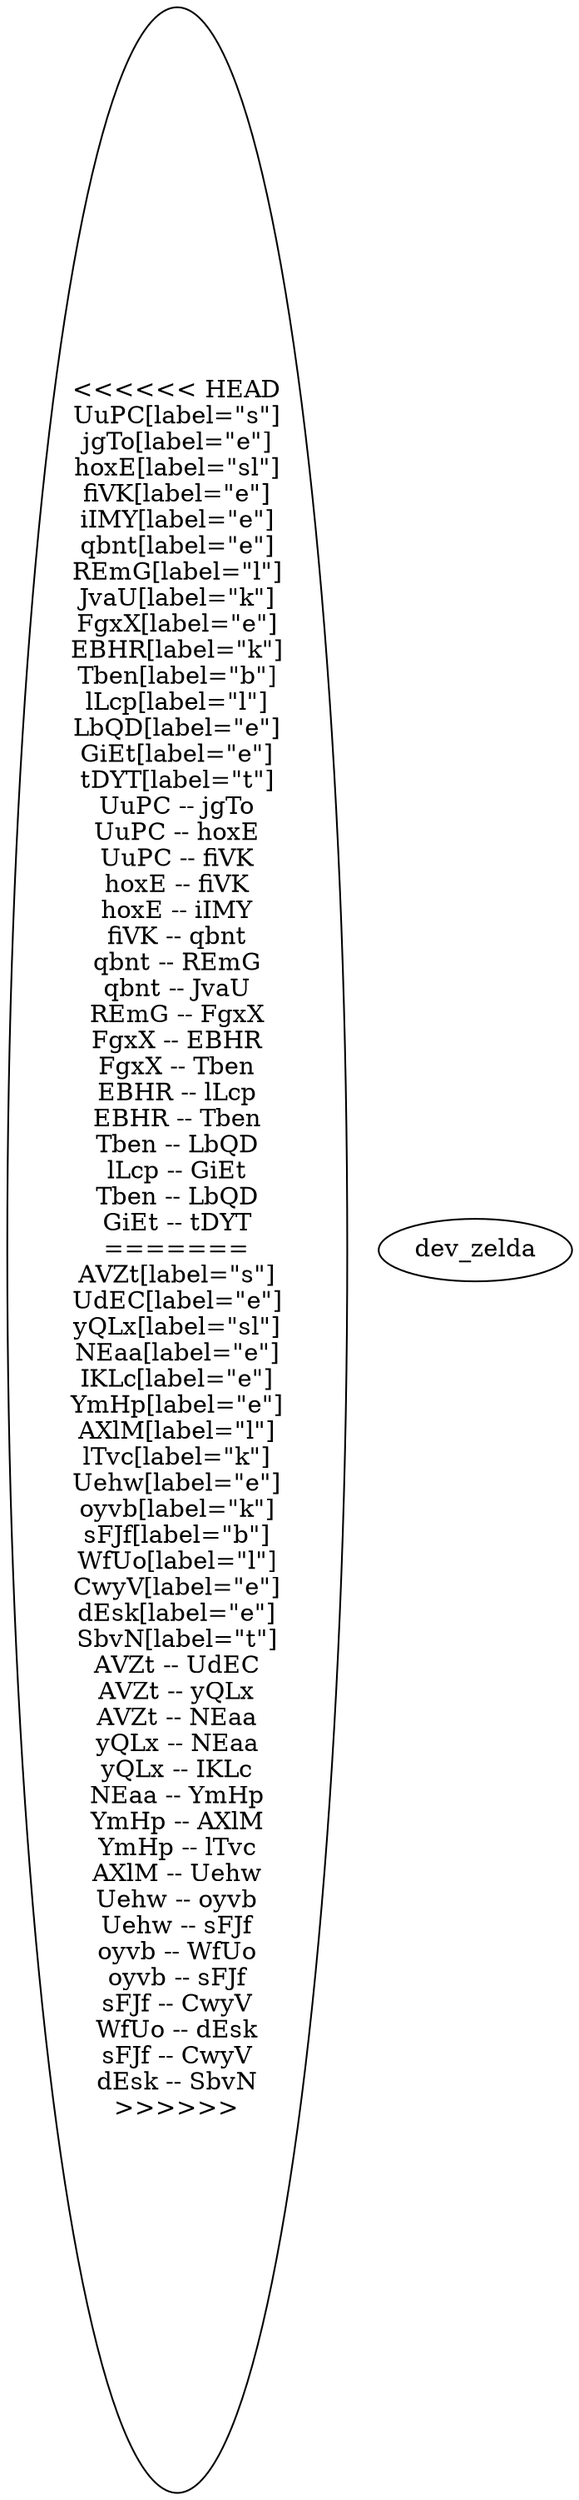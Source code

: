 graph {
<<<<<<< HEAD
UuPC[label="s"]
jgTo[label="e"]
hoxE[label="sl"]
fiVK[label="e"]
iIMY[label="e"]
qbnt[label="e"]
REmG[label="l"]
JvaU[label="k"]
FgxX[label="e"]
EBHR[label="k"]
Tben[label="b"]
lLcp[label="l"]
LbQD[label="e"]
GiEt[label="e"]
tDYT[label="t"]
UuPC -- jgTo
UuPC -- hoxE
UuPC -- fiVK
hoxE -- fiVK
hoxE -- iIMY
fiVK -- qbnt
qbnt -- REmG
qbnt -- JvaU
REmG -- FgxX
FgxX -- EBHR
FgxX -- Tben
EBHR -- lLcp
EBHR -- Tben
Tben -- LbQD
lLcp -- GiEt
Tben -- LbQD
GiEt -- tDYT
=======
AVZt[label="s"]
UdEC[label="e"]
yQLx[label="sl"]
NEaa[label="e"]
IKLc[label="e"]
YmHp[label="e"]
AXlM[label="l"]
lTvc[label="k"]
Uehw[label="e"]
oyvb[label="k"]
sFJf[label="b"]
WfUo[label="l"]
CwyV[label="e"]
dEsk[label="e"]
SbvN[label="t"]
AVZt -- UdEC
AVZt -- yQLx
AVZt -- NEaa
yQLx -- NEaa
yQLx -- IKLc
NEaa -- YmHp
YmHp -- AXlM
YmHp -- lTvc
AXlM -- Uehw
Uehw -- oyvb
Uehw -- sFJf
oyvb -- WfUo
oyvb -- sFJf
sFJf -- CwyV
WfUo -- dEsk
sFJf -- CwyV
dEsk -- SbvN
>>>>>>> dev_zelda
}